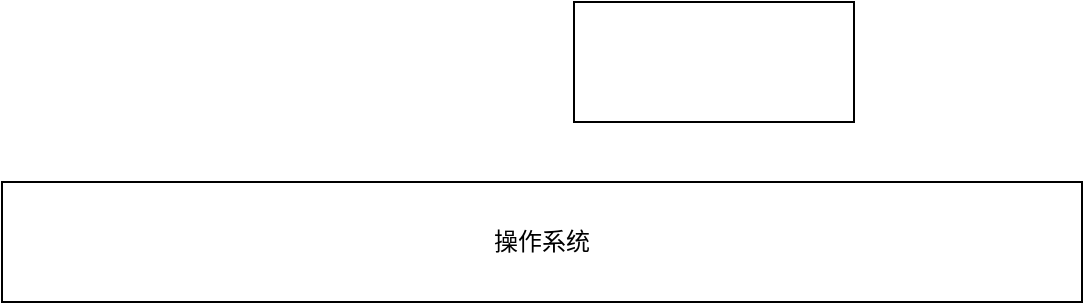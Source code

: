 <mxfile>
    <diagram id="K9fAwrquRv_8jucAh_aZ" name="Page-1">
        <mxGraphModel dx="1156" dy="596" grid="1" gridSize="10" guides="1" tooltips="1" connect="1" arrows="1" fold="1" page="1" pageScale="1" pageWidth="827" pageHeight="1169" math="0" shadow="0">
            <root>
                <mxCell id="0"/>
                <mxCell id="1" parent="0"/>
                <mxCell id="2" value="操作系统" style="rounded=0;whiteSpace=wrap;html=1;" parent="1" vertex="1">
                    <mxGeometry x="144" y="430" width="540" height="60" as="geometry"/>
                </mxCell>
                <mxCell id="3" value="" style="rounded=0;whiteSpace=wrap;html=1;" parent="1" vertex="1">
                    <mxGeometry x="430" y="340" width="140" height="60" as="geometry"/>
                </mxCell>
            </root>
        </mxGraphModel>
    </diagram>
</mxfile>